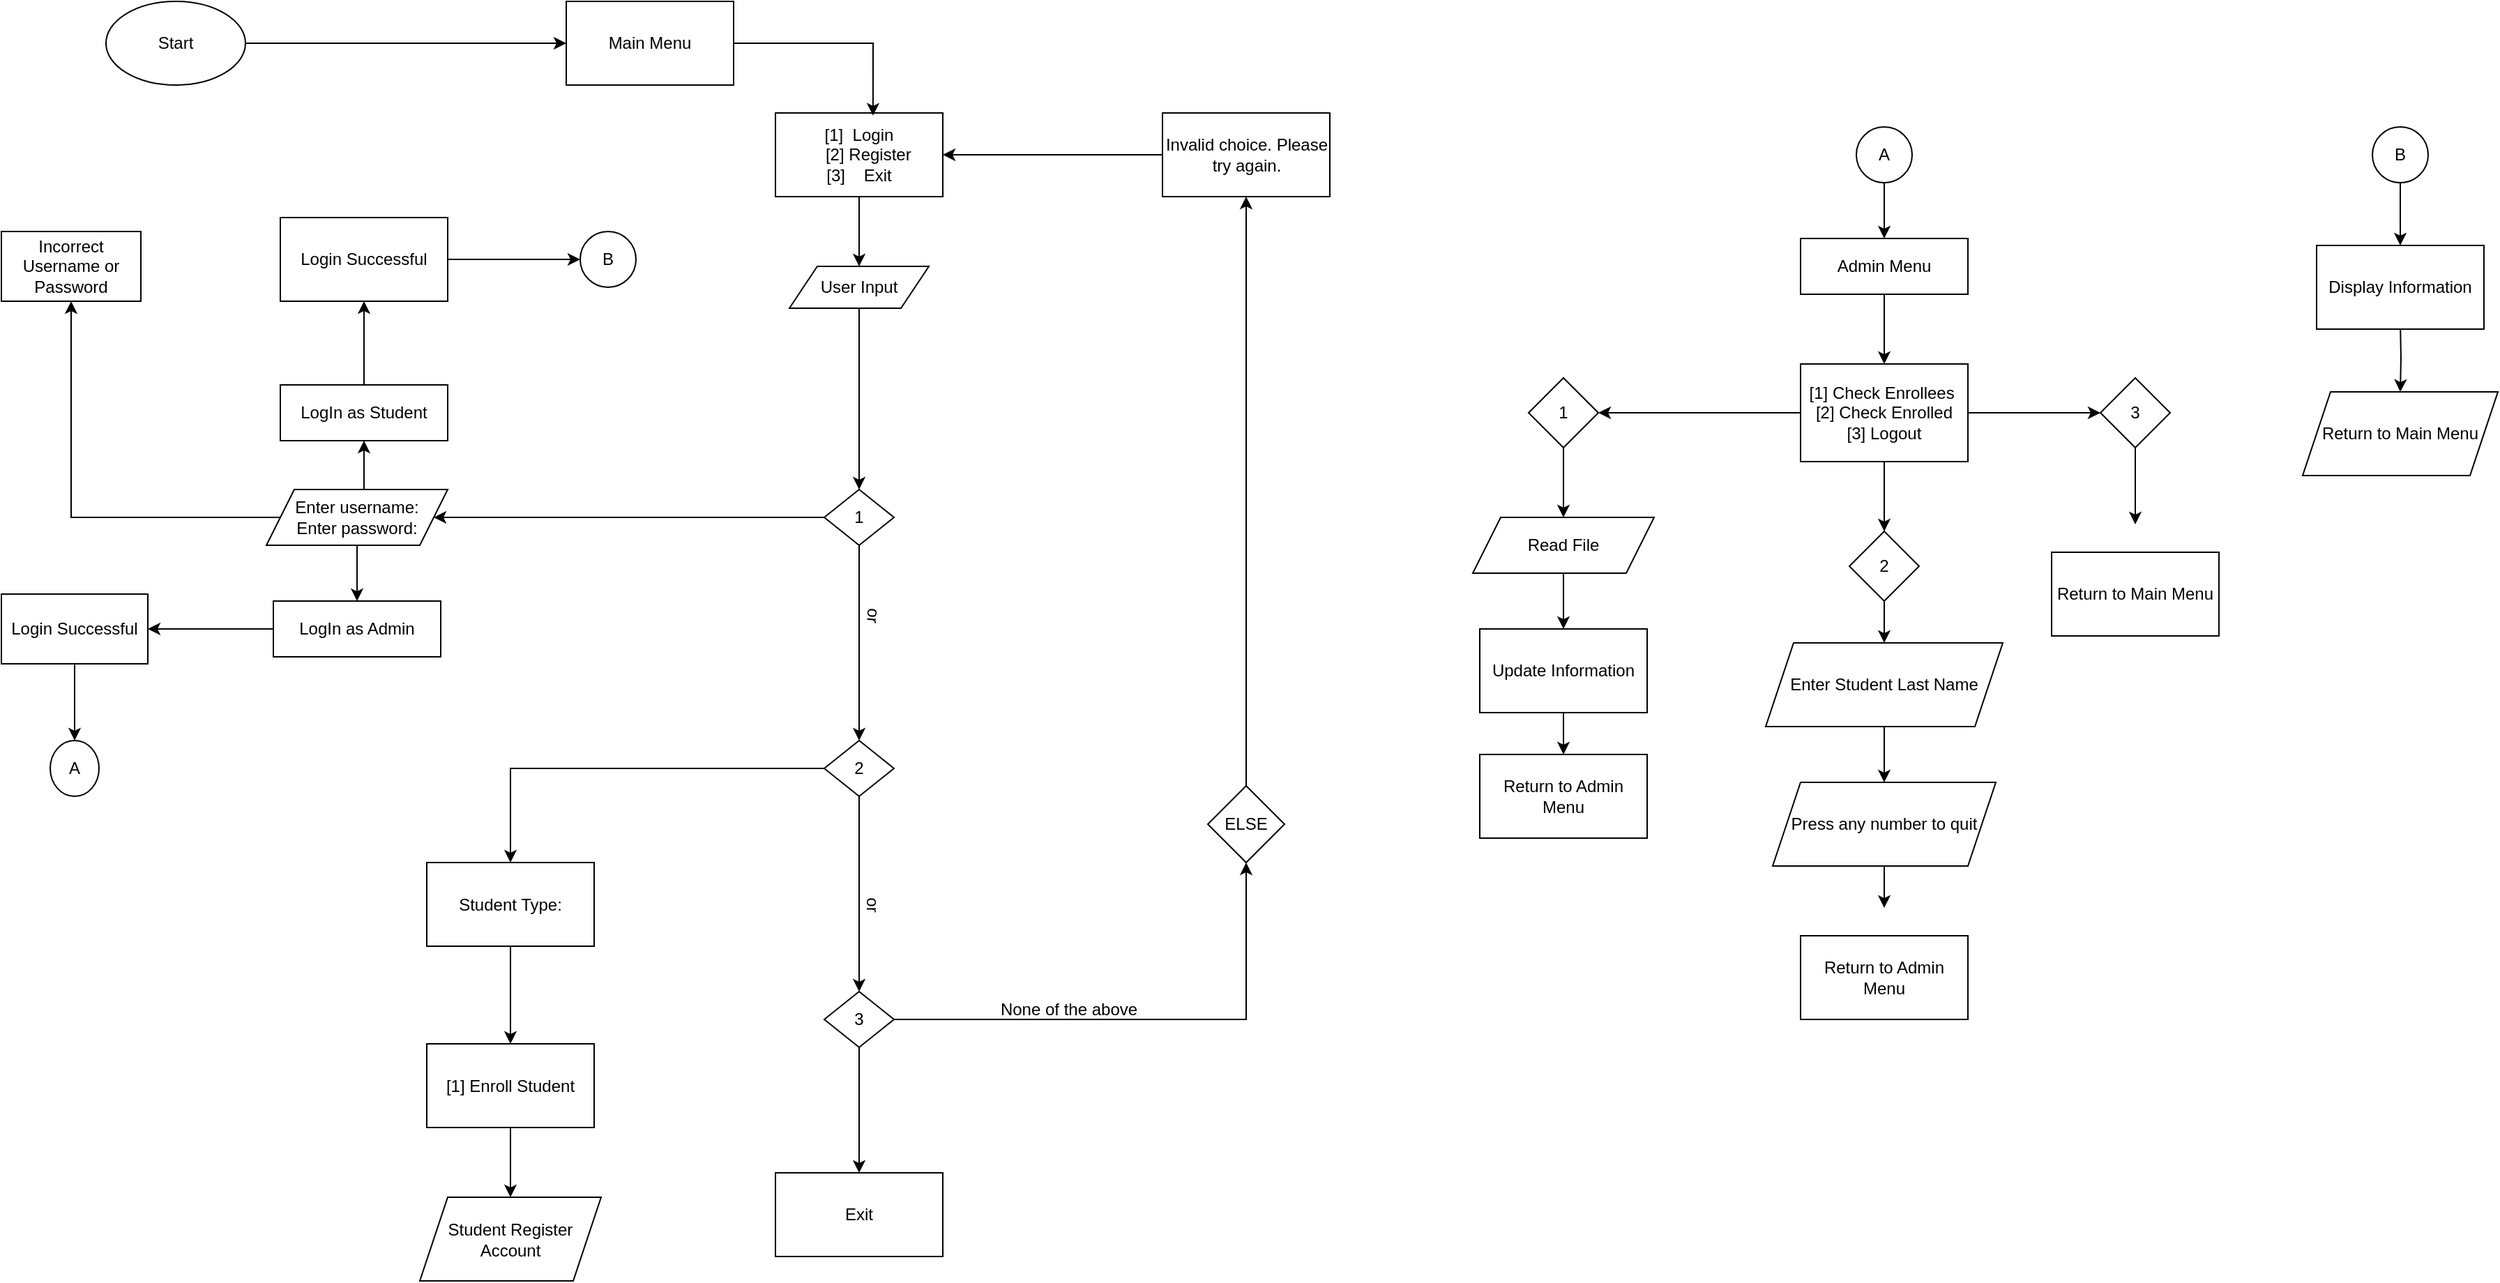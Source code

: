 <mxfile version="21.4.0" type="github">
  <diagram name="Page-1" id="GiQuvnRRpr-fwWjynW2o">
    <mxGraphModel dx="1493" dy="592" grid="1" gridSize="10" guides="1" tooltips="1" connect="1" arrows="1" fold="1" page="1" pageScale="1" pageWidth="850" pageHeight="1100" math="0" shadow="0">
      <root>
        <mxCell id="0" />
        <mxCell id="1" parent="0" />
        <mxCell id="F2htT-uLCX55sQYAuG8i-23" style="edgeStyle=orthogonalEdgeStyle;rounded=0;orthogonalLoop=1;jettySize=auto;html=1;entryX=0;entryY=0.5;entryDx=0;entryDy=0;" edge="1" parent="1" source="F2htT-uLCX55sQYAuG8i-1" target="F2htT-uLCX55sQYAuG8i-59">
          <mxGeometry relative="1" as="geometry">
            <mxPoint x="840" y="320" as="targetPoint" />
          </mxGeometry>
        </mxCell>
        <mxCell id="F2htT-uLCX55sQYAuG8i-1" value="Start" style="ellipse;whiteSpace=wrap;html=1;" vertex="1" parent="1">
          <mxGeometry x="460" y="210" width="100" height="60" as="geometry" />
        </mxCell>
        <mxCell id="F2htT-uLCX55sQYAuG8i-4" value="&lt;div style=&quot;&quot;&gt;&lt;span style=&quot;background-color: initial;&quot;&gt;[1]&amp;nbsp; Login&lt;/span&gt;&lt;/div&gt;&lt;div style=&quot;&quot;&gt;&lt;span style=&quot;background-color: initial;&quot;&gt;&amp;nbsp; &amp;nbsp; [2] Register&lt;/span&gt;&lt;/div&gt;&lt;div style=&quot;&quot;&gt;&lt;span style=&quot;background-color: initial;&quot;&gt;[3]&amp;nbsp; &amp;nbsp; Exit&lt;/span&gt;&lt;/div&gt;" style="rounded=0;whiteSpace=wrap;html=1;align=center;" vertex="1" parent="1">
          <mxGeometry x="940" y="290" width="120" height="60" as="geometry" />
        </mxCell>
        <mxCell id="F2htT-uLCX55sQYAuG8i-13" value="" style="edgeStyle=orthogonalEdgeStyle;rounded=0;orthogonalLoop=1;jettySize=auto;html=1;entryX=0.5;entryY=0;entryDx=0;entryDy=0;exitX=0.5;exitY=1;exitDx=0;exitDy=0;" edge="1" parent="1" source="F2htT-uLCX55sQYAuG8i-14" target="F2htT-uLCX55sQYAuG8i-15">
          <mxGeometry relative="1" as="geometry">
            <mxPoint x="990" y="520" as="sourcePoint" />
            <mxPoint x="790" y="590" as="targetPoint" />
          </mxGeometry>
        </mxCell>
        <mxCell id="F2htT-uLCX55sQYAuG8i-121" style="edgeStyle=orthogonalEdgeStyle;rounded=0;orthogonalLoop=1;jettySize=auto;html=1;exitX=0.5;exitY=1;exitDx=0;exitDy=0;" edge="1" parent="1" source="F2htT-uLCX55sQYAuG8i-5" target="F2htT-uLCX55sQYAuG8i-14">
          <mxGeometry relative="1" as="geometry" />
        </mxCell>
        <mxCell id="F2htT-uLCX55sQYAuG8i-5" value="User Input" style="shape=parallelogram;perimeter=parallelogramPerimeter;whiteSpace=wrap;html=1;fixedSize=1;" vertex="1" parent="1">
          <mxGeometry x="950" y="400" width="100" height="30" as="geometry" />
        </mxCell>
        <mxCell id="F2htT-uLCX55sQYAuG8i-6" value="" style="endArrow=classic;html=1;rounded=0;exitX=0.5;exitY=1;exitDx=0;exitDy=0;entryX=0.5;entryY=0;entryDx=0;entryDy=0;" edge="1" parent="1" source="F2htT-uLCX55sQYAuG8i-4" target="F2htT-uLCX55sQYAuG8i-5">
          <mxGeometry width="50" height="50" relative="1" as="geometry">
            <mxPoint x="900" y="440" as="sourcePoint" />
            <mxPoint x="789.5" y="480" as="targetPoint" />
          </mxGeometry>
        </mxCell>
        <mxCell id="F2htT-uLCX55sQYAuG8i-130" style="edgeStyle=orthogonalEdgeStyle;rounded=0;orthogonalLoop=1;jettySize=auto;html=1;exitX=0.5;exitY=1;exitDx=0;exitDy=0;entryX=0.5;entryY=0;entryDx=0;entryDy=0;" edge="1" parent="1" source="F2htT-uLCX55sQYAuG8i-15" target="F2htT-uLCX55sQYAuG8i-16">
          <mxGeometry relative="1" as="geometry" />
        </mxCell>
        <mxCell id="F2htT-uLCX55sQYAuG8i-131" style="edgeStyle=orthogonalEdgeStyle;rounded=0;orthogonalLoop=1;jettySize=auto;html=1;exitX=0;exitY=0.5;exitDx=0;exitDy=0;" edge="1" parent="1" source="F2htT-uLCX55sQYAuG8i-15" target="F2htT-uLCX55sQYAuG8i-70">
          <mxGeometry relative="1" as="geometry" />
        </mxCell>
        <mxCell id="F2htT-uLCX55sQYAuG8i-15" value="2" style="rhombus;whiteSpace=wrap;html=1;" vertex="1" parent="1">
          <mxGeometry x="975" y="740" width="50" height="40" as="geometry" />
        </mxCell>
        <mxCell id="F2htT-uLCX55sQYAuG8i-77" value="" style="edgeStyle=orthogonalEdgeStyle;rounded=0;orthogonalLoop=1;jettySize=auto;html=1;" edge="1" parent="1" source="F2htT-uLCX55sQYAuG8i-16" target="F2htT-uLCX55sQYAuG8i-76">
          <mxGeometry relative="1" as="geometry" />
        </mxCell>
        <mxCell id="F2htT-uLCX55sQYAuG8i-117" style="edgeStyle=orthogonalEdgeStyle;rounded=0;orthogonalLoop=1;jettySize=auto;html=1;exitX=1;exitY=0.5;exitDx=0;exitDy=0;" edge="1" parent="1" source="F2htT-uLCX55sQYAuG8i-16" target="F2htT-uLCX55sQYAuG8i-95">
          <mxGeometry relative="1" as="geometry" />
        </mxCell>
        <mxCell id="F2htT-uLCX55sQYAuG8i-16" value="3" style="rhombus;whiteSpace=wrap;html=1;" vertex="1" parent="1">
          <mxGeometry x="975" y="920" width="50" height="40" as="geometry" />
        </mxCell>
        <mxCell id="F2htT-uLCX55sQYAuG8i-19" value="Incorrect Username or Password" style="rounded=0;whiteSpace=wrap;html=1;" vertex="1" parent="1">
          <mxGeometry x="385" y="375" width="100" height="50" as="geometry" />
        </mxCell>
        <mxCell id="F2htT-uLCX55sQYAuG8i-29" style="edgeStyle=orthogonalEdgeStyle;rounded=0;orthogonalLoop=1;jettySize=auto;html=1;entryX=1;entryY=0.5;entryDx=0;entryDy=0;" edge="1" parent="1" source="F2htT-uLCX55sQYAuG8i-26" target="F2htT-uLCX55sQYAuG8i-144">
          <mxGeometry relative="1" as="geometry">
            <mxPoint x="500" y="660" as="targetPoint" />
          </mxGeometry>
        </mxCell>
        <mxCell id="F2htT-uLCX55sQYAuG8i-26" value="LogIn as Admin" style="rounded=0;whiteSpace=wrap;html=1;" vertex="1" parent="1">
          <mxGeometry x="580" y="640" width="120" height="40" as="geometry" />
        </mxCell>
        <mxCell id="F2htT-uLCX55sQYAuG8i-104" value="" style="edgeStyle=orthogonalEdgeStyle;rounded=0;orthogonalLoop=1;jettySize=auto;html=1;exitX=0.5;exitY=1;exitDx=0;exitDy=0;" edge="1" parent="1" source="F2htT-uLCX55sQYAuG8i-144" target="F2htT-uLCX55sQYAuG8i-103">
          <mxGeometry relative="1" as="geometry">
            <mxPoint x="435" y="680" as="sourcePoint" />
          </mxGeometry>
        </mxCell>
        <mxCell id="F2htT-uLCX55sQYAuG8i-63" style="edgeStyle=orthogonalEdgeStyle;rounded=0;orthogonalLoop=1;jettySize=auto;html=1;entryX=0.5;entryY=1;entryDx=0;entryDy=0;" edge="1" parent="1" source="F2htT-uLCX55sQYAuG8i-30" target="F2htT-uLCX55sQYAuG8i-143">
          <mxGeometry relative="1" as="geometry">
            <mxPoint x="645" y="420" as="targetPoint" />
          </mxGeometry>
        </mxCell>
        <mxCell id="F2htT-uLCX55sQYAuG8i-30" value="LogIn as Student" style="rounded=0;whiteSpace=wrap;html=1;" vertex="1" parent="1">
          <mxGeometry x="585" y="485" width="120" height="40" as="geometry" />
        </mxCell>
        <mxCell id="F2htT-uLCX55sQYAuG8i-34" style="edgeStyle=orthogonalEdgeStyle;rounded=0;orthogonalLoop=1;jettySize=auto;html=1;exitX=0.5;exitY=1;exitDx=0;exitDy=0;entryX=0.5;entryY=0;entryDx=0;entryDy=0;" edge="1" parent="1" source="F2htT-uLCX55sQYAuG8i-32" target="F2htT-uLCX55sQYAuG8i-42">
          <mxGeometry relative="1" as="geometry">
            <mxPoint x="1900" y="460" as="targetPoint" />
            <mxPoint x="1820" y="400" as="sourcePoint" />
          </mxGeometry>
        </mxCell>
        <mxCell id="F2htT-uLCX55sQYAuG8i-32" value="&lt;div style=&quot;&quot;&gt;&lt;div&gt;Admin Menu&lt;/div&gt;&lt;/div&gt;" style="rounded=0;whiteSpace=wrap;html=1;align=center;" vertex="1" parent="1">
          <mxGeometry x="1675" y="380" width="120" height="40" as="geometry" />
        </mxCell>
        <mxCell id="F2htT-uLCX55sQYAuG8i-36" style="edgeStyle=orthogonalEdgeStyle;rounded=0;orthogonalLoop=1;jettySize=auto;html=1;entryX=0.5;entryY=0;entryDx=0;entryDy=0;" edge="1" parent="1" source="F2htT-uLCX55sQYAuG8i-35" target="F2htT-uLCX55sQYAuG8i-37">
          <mxGeometry relative="1" as="geometry">
            <mxPoint x="1755" y="460" as="targetPoint" />
          </mxGeometry>
        </mxCell>
        <mxCell id="F2htT-uLCX55sQYAuG8i-35" value="1" style="rhombus;whiteSpace=wrap;html=1;" vertex="1" parent="1">
          <mxGeometry x="1480" y="480" width="50" height="50" as="geometry" />
        </mxCell>
        <mxCell id="F2htT-uLCX55sQYAuG8i-38" style="edgeStyle=orthogonalEdgeStyle;rounded=0;orthogonalLoop=1;jettySize=auto;html=1;entryX=0.5;entryY=0;entryDx=0;entryDy=0;" edge="1" parent="1" source="F2htT-uLCX55sQYAuG8i-37" target="F2htT-uLCX55sQYAuG8i-40">
          <mxGeometry relative="1" as="geometry">
            <mxPoint x="1755" y="560" as="targetPoint" />
          </mxGeometry>
        </mxCell>
        <mxCell id="F2htT-uLCX55sQYAuG8i-37" value="Read File" style="shape=parallelogram;perimeter=parallelogramPerimeter;whiteSpace=wrap;html=1;fixedSize=1;" vertex="1" parent="1">
          <mxGeometry x="1440" y="580" width="130" height="40" as="geometry" />
        </mxCell>
        <mxCell id="F2htT-uLCX55sQYAuG8i-46" value="" style="edgeStyle=orthogonalEdgeStyle;rounded=0;orthogonalLoop=1;jettySize=auto;html=1;" edge="1" parent="1" source="F2htT-uLCX55sQYAuG8i-40" target="F2htT-uLCX55sQYAuG8i-45">
          <mxGeometry relative="1" as="geometry" />
        </mxCell>
        <mxCell id="F2htT-uLCX55sQYAuG8i-40" value="Update Information" style="rounded=0;whiteSpace=wrap;html=1;align=center;" vertex="1" parent="1">
          <mxGeometry x="1445" y="660" width="120" height="60" as="geometry" />
        </mxCell>
        <mxCell id="F2htT-uLCX55sQYAuG8i-44" style="edgeStyle=orthogonalEdgeStyle;rounded=0;orthogonalLoop=1;jettySize=auto;html=1;entryX=1;entryY=0.5;entryDx=0;entryDy=0;" edge="1" parent="1" source="F2htT-uLCX55sQYAuG8i-42" target="F2htT-uLCX55sQYAuG8i-35">
          <mxGeometry relative="1" as="geometry" />
        </mxCell>
        <mxCell id="F2htT-uLCX55sQYAuG8i-48" value="" style="edgeStyle=orthogonalEdgeStyle;rounded=0;orthogonalLoop=1;jettySize=auto;html=1;" edge="1" parent="1" source="F2htT-uLCX55sQYAuG8i-42" target="F2htT-uLCX55sQYAuG8i-47">
          <mxGeometry relative="1" as="geometry" />
        </mxCell>
        <mxCell id="F2htT-uLCX55sQYAuG8i-56" value="" style="edgeStyle=orthogonalEdgeStyle;rounded=0;orthogonalLoop=1;jettySize=auto;html=1;" edge="1" parent="1" source="F2htT-uLCX55sQYAuG8i-42" target="F2htT-uLCX55sQYAuG8i-55">
          <mxGeometry relative="1" as="geometry" />
        </mxCell>
        <mxCell id="F2htT-uLCX55sQYAuG8i-42" value="&lt;div style=&quot;&quot;&gt;&lt;div&gt;[1] Check Enrollees&lt;span style=&quot;background-color: initial;&quot;&gt;&amp;nbsp; [2] Check Enrolled&lt;/span&gt;&lt;/div&gt;&lt;div&gt;&lt;span style=&quot;background-color: initial;&quot;&gt;[3] Logout&lt;/span&gt;&lt;/div&gt;&lt;/div&gt;" style="rounded=0;whiteSpace=wrap;html=1;align=center;" vertex="1" parent="1">
          <mxGeometry x="1675" y="470" width="120" height="70" as="geometry" />
        </mxCell>
        <mxCell id="F2htT-uLCX55sQYAuG8i-45" value="Return to Admin Menu" style="whiteSpace=wrap;html=1;rounded=0;" vertex="1" parent="1">
          <mxGeometry x="1445" y="750" width="120" height="60" as="geometry" />
        </mxCell>
        <mxCell id="F2htT-uLCX55sQYAuG8i-50" value="" style="edgeStyle=orthogonalEdgeStyle;rounded=0;orthogonalLoop=1;jettySize=auto;html=1;entryX=0.5;entryY=0;entryDx=0;entryDy=0;" edge="1" parent="1" source="F2htT-uLCX55sQYAuG8i-47" target="F2htT-uLCX55sQYAuG8i-78">
          <mxGeometry relative="1" as="geometry">
            <mxPoint x="1740" y="660" as="targetPoint" />
          </mxGeometry>
        </mxCell>
        <mxCell id="F2htT-uLCX55sQYAuG8i-47" value="2" style="rhombus;whiteSpace=wrap;html=1;rounded=0;" vertex="1" parent="1">
          <mxGeometry x="1710" y="590" width="50" height="50" as="geometry" />
        </mxCell>
        <mxCell id="F2htT-uLCX55sQYAuG8i-52" value="" style="edgeStyle=orthogonalEdgeStyle;rounded=0;orthogonalLoop=1;jettySize=auto;html=1;entryX=0.5;entryY=0;entryDx=0;entryDy=0;exitX=0.5;exitY=1;exitDx=0;exitDy=0;" edge="1" parent="1" source="F2htT-uLCX55sQYAuG8i-78" target="F2htT-uLCX55sQYAuG8i-51">
          <mxGeometry relative="1" as="geometry">
            <mxPoint x="1740" y="720" as="sourcePoint" />
          </mxGeometry>
        </mxCell>
        <mxCell id="F2htT-uLCX55sQYAuG8i-54" value="" style="edgeStyle=orthogonalEdgeStyle;rounded=0;orthogonalLoop=1;jettySize=auto;html=1;" edge="1" parent="1" source="F2htT-uLCX55sQYAuG8i-51">
          <mxGeometry relative="1" as="geometry">
            <mxPoint x="1735" y="860" as="targetPoint" />
          </mxGeometry>
        </mxCell>
        <mxCell id="F2htT-uLCX55sQYAuG8i-51" value="Press any number to quit" style="shape=parallelogram;perimeter=parallelogramPerimeter;whiteSpace=wrap;html=1;fixedSize=1;rounded=0;" vertex="1" parent="1">
          <mxGeometry x="1655" y="770" width="160" height="60" as="geometry" />
        </mxCell>
        <mxCell id="F2htT-uLCX55sQYAuG8i-53" value="Return to Admin Menu" style="whiteSpace=wrap;html=1;rounded=0;" vertex="1" parent="1">
          <mxGeometry x="1675" y="880" width="120" height="60" as="geometry" />
        </mxCell>
        <mxCell id="F2htT-uLCX55sQYAuG8i-58" value="" style="edgeStyle=orthogonalEdgeStyle;rounded=0;orthogonalLoop=1;jettySize=auto;html=1;" edge="1" parent="1" source="F2htT-uLCX55sQYAuG8i-55">
          <mxGeometry relative="1" as="geometry">
            <mxPoint x="1915" y="585" as="targetPoint" />
          </mxGeometry>
        </mxCell>
        <mxCell id="F2htT-uLCX55sQYAuG8i-55" value="3" style="rhombus;whiteSpace=wrap;html=1;rounded=0;" vertex="1" parent="1">
          <mxGeometry x="1890" y="480" width="50" height="50" as="geometry" />
        </mxCell>
        <mxCell id="F2htT-uLCX55sQYAuG8i-57" value="Return to Main Menu" style="whiteSpace=wrap;html=1;rounded=0;" vertex="1" parent="1">
          <mxGeometry x="1855" y="605" width="120" height="60" as="geometry" />
        </mxCell>
        <mxCell id="F2htT-uLCX55sQYAuG8i-61" style="edgeStyle=orthogonalEdgeStyle;rounded=0;orthogonalLoop=1;jettySize=auto;html=1;entryX=0.583;entryY=0.032;entryDx=0;entryDy=0;entryPerimeter=0;" edge="1" parent="1" source="F2htT-uLCX55sQYAuG8i-59" target="F2htT-uLCX55sQYAuG8i-4">
          <mxGeometry relative="1" as="geometry" />
        </mxCell>
        <mxCell id="F2htT-uLCX55sQYAuG8i-59" value="&lt;div style=&quot;&quot;&gt;Main Menu&lt;/div&gt;" style="rounded=0;whiteSpace=wrap;html=1;align=center;" vertex="1" parent="1">
          <mxGeometry x="790" y="210" width="120" height="60" as="geometry" />
        </mxCell>
        <mxCell id="F2htT-uLCX55sQYAuG8i-111" style="edgeStyle=orthogonalEdgeStyle;rounded=0;orthogonalLoop=1;jettySize=auto;html=1;exitX=1;exitY=0.5;exitDx=0;exitDy=0;entryX=0;entryY=0.5;entryDx=0;entryDy=0;" edge="1" parent="1" source="F2htT-uLCX55sQYAuG8i-143" target="F2htT-uLCX55sQYAuG8i-110">
          <mxGeometry relative="1" as="geometry">
            <mxPoint x="700" y="400" as="sourcePoint" />
          </mxGeometry>
        </mxCell>
        <mxCell id="F2htT-uLCX55sQYAuG8i-73" value="" style="edgeStyle=orthogonalEdgeStyle;rounded=0;orthogonalLoop=1;jettySize=auto;html=1;" edge="1" parent="1" source="F2htT-uLCX55sQYAuG8i-70" target="F2htT-uLCX55sQYAuG8i-72">
          <mxGeometry relative="1" as="geometry" />
        </mxCell>
        <mxCell id="F2htT-uLCX55sQYAuG8i-70" value="Student Type:" style="whiteSpace=wrap;html=1;" vertex="1" parent="1">
          <mxGeometry x="690" y="827.5" width="120" height="60" as="geometry" />
        </mxCell>
        <mxCell id="F2htT-uLCX55sQYAuG8i-75" value="" style="edgeStyle=orthogonalEdgeStyle;rounded=0;orthogonalLoop=1;jettySize=auto;html=1;" edge="1" parent="1" source="F2htT-uLCX55sQYAuG8i-72" target="F2htT-uLCX55sQYAuG8i-74">
          <mxGeometry relative="1" as="geometry" />
        </mxCell>
        <mxCell id="F2htT-uLCX55sQYAuG8i-72" value="[1] Enroll Student" style="whiteSpace=wrap;html=1;" vertex="1" parent="1">
          <mxGeometry x="690" y="957.5" width="120" height="60" as="geometry" />
        </mxCell>
        <mxCell id="F2htT-uLCX55sQYAuG8i-74" value="Student Register Account" style="shape=parallelogram;perimeter=parallelogramPerimeter;whiteSpace=wrap;html=1;fixedSize=1;" vertex="1" parent="1">
          <mxGeometry x="685" y="1067.5" width="130" height="60" as="geometry" />
        </mxCell>
        <mxCell id="F2htT-uLCX55sQYAuG8i-76" value="Exit" style="whiteSpace=wrap;html=1;" vertex="1" parent="1">
          <mxGeometry x="940" y="1050" width="120" height="60" as="geometry" />
        </mxCell>
        <mxCell id="F2htT-uLCX55sQYAuG8i-78" value="Enter Student Last Name" style="shape=parallelogram;perimeter=parallelogramPerimeter;whiteSpace=wrap;html=1;fixedSize=1;rounded=0;" vertex="1" parent="1">
          <mxGeometry x="1650" y="670" width="170" height="60" as="geometry" />
        </mxCell>
        <mxCell id="F2htT-uLCX55sQYAuG8i-99" style="edgeStyle=orthogonalEdgeStyle;rounded=0;orthogonalLoop=1;jettySize=auto;html=1;exitX=0.5;exitY=0;exitDx=0;exitDy=0;entryX=0.5;entryY=1;entryDx=0;entryDy=0;" edge="1" parent="1" source="F2htT-uLCX55sQYAuG8i-95" target="F2htT-uLCX55sQYAuG8i-98">
          <mxGeometry relative="1" as="geometry" />
        </mxCell>
        <mxCell id="F2htT-uLCX55sQYAuG8i-95" value="ELSE" style="rhombus;whiteSpace=wrap;html=1;" vertex="1" parent="1">
          <mxGeometry x="1250" y="772.5" width="55" height="55" as="geometry" />
        </mxCell>
        <mxCell id="F2htT-uLCX55sQYAuG8i-100" style="edgeStyle=orthogonalEdgeStyle;rounded=0;orthogonalLoop=1;jettySize=auto;html=1;exitX=0;exitY=0.5;exitDx=0;exitDy=0;" edge="1" parent="1" source="F2htT-uLCX55sQYAuG8i-98" target="F2htT-uLCX55sQYAuG8i-4">
          <mxGeometry relative="1" as="geometry" />
        </mxCell>
        <mxCell id="F2htT-uLCX55sQYAuG8i-98" value="Invalid choice. Please try again." style="rounded=0;whiteSpace=wrap;html=1;" vertex="1" parent="1">
          <mxGeometry x="1217.5" y="290" width="120" height="60" as="geometry" />
        </mxCell>
        <mxCell id="F2htT-uLCX55sQYAuG8i-102" style="edgeStyle=orthogonalEdgeStyle;rounded=0;orthogonalLoop=1;jettySize=auto;html=1;exitX=0.5;exitY=1;exitDx=0;exitDy=0;entryX=0.5;entryY=0;entryDx=0;entryDy=0;" edge="1" parent="1" source="F2htT-uLCX55sQYAuG8i-101" target="F2htT-uLCX55sQYAuG8i-32">
          <mxGeometry relative="1" as="geometry" />
        </mxCell>
        <mxCell id="F2htT-uLCX55sQYAuG8i-101" value="A" style="ellipse;whiteSpace=wrap;html=1;aspect=fixed;" vertex="1" parent="1">
          <mxGeometry x="1715" y="300" width="40" height="40" as="geometry" />
        </mxCell>
        <mxCell id="F2htT-uLCX55sQYAuG8i-103" value="A" style="ellipse;whiteSpace=wrap;html=1;" vertex="1" parent="1">
          <mxGeometry x="420" y="740" width="35" height="40" as="geometry" />
        </mxCell>
        <mxCell id="F2htT-uLCX55sQYAuG8i-109" value="" style="edgeStyle=orthogonalEdgeStyle;rounded=0;orthogonalLoop=1;jettySize=auto;html=1;entryX=0.5;entryY=0;entryDx=0;entryDy=0;" edge="1" parent="1" source="F2htT-uLCX55sQYAuG8i-107" target="F2htT-uLCX55sQYAuG8i-108">
          <mxGeometry relative="1" as="geometry">
            <mxPoint x="2105" y="377.5" as="targetPoint" />
          </mxGeometry>
        </mxCell>
        <mxCell id="F2htT-uLCX55sQYAuG8i-107" value="B" style="ellipse;whiteSpace=wrap;html=1;aspect=fixed;" vertex="1" parent="1">
          <mxGeometry x="2085" y="300" width="40" height="40" as="geometry" />
        </mxCell>
        <mxCell id="F2htT-uLCX55sQYAuG8i-113" value="" style="edgeStyle=orthogonalEdgeStyle;rounded=0;orthogonalLoop=1;jettySize=auto;html=1;entryX=0.5;entryY=0;entryDx=0;entryDy=0;" edge="1" parent="1" target="F2htT-uLCX55sQYAuG8i-112">
          <mxGeometry relative="1" as="geometry">
            <mxPoint x="2105" y="440" as="sourcePoint" />
            <mxPoint x="2105" y="477.5" as="targetPoint" />
          </mxGeometry>
        </mxCell>
        <mxCell id="F2htT-uLCX55sQYAuG8i-110" value="B" style="ellipse;whiteSpace=wrap;html=1;aspect=fixed;" vertex="1" parent="1">
          <mxGeometry x="800" y="375" width="40" height="40" as="geometry" />
        </mxCell>
        <mxCell id="F2htT-uLCX55sQYAuG8i-112" value="Return to Main Menu" style="shape=parallelogram;perimeter=parallelogramPerimeter;whiteSpace=wrap;html=1;fixedSize=1;" vertex="1" parent="1">
          <mxGeometry x="2035" y="490" width="140" height="60" as="geometry" />
        </mxCell>
        <mxCell id="F2htT-uLCX55sQYAuG8i-115" style="edgeStyle=orthogonalEdgeStyle;rounded=0;orthogonalLoop=1;jettySize=auto;html=1;exitX=0.5;exitY=1;exitDx=0;exitDy=0;" edge="1" parent="1" source="F2htT-uLCX55sQYAuG8i-110" target="F2htT-uLCX55sQYAuG8i-110">
          <mxGeometry relative="1" as="geometry" />
        </mxCell>
        <mxCell id="F2htT-uLCX55sQYAuG8i-138" style="edgeStyle=orthogonalEdgeStyle;rounded=0;orthogonalLoop=1;jettySize=auto;html=1;exitX=0;exitY=0.5;exitDx=0;exitDy=0;entryX=1;entryY=0.5;entryDx=0;entryDy=0;" edge="1" parent="1" source="F2htT-uLCX55sQYAuG8i-14" target="F2htT-uLCX55sQYAuG8i-134">
          <mxGeometry relative="1" as="geometry" />
        </mxCell>
        <mxCell id="F2htT-uLCX55sQYAuG8i-14" value="1" style="rhombus;whiteSpace=wrap;html=1;" vertex="1" parent="1">
          <mxGeometry x="975" y="560" width="50" height="40" as="geometry" />
        </mxCell>
        <mxCell id="F2htT-uLCX55sQYAuG8i-119" value="or" style="text;html=1;align=center;verticalAlign=middle;resizable=0;points=[];autosize=1;strokeColor=none;fillColor=none;rotation=95;" vertex="1" parent="1">
          <mxGeometry x="995" y="635" width="30" height="30" as="geometry" />
        </mxCell>
        <mxCell id="F2htT-uLCX55sQYAuG8i-122" value="or" style="text;html=1;align=center;verticalAlign=middle;resizable=0;points=[];autosize=1;strokeColor=none;fillColor=none;rotation=90;" vertex="1" parent="1">
          <mxGeometry x="995" y="842.5" width="30" height="30" as="geometry" />
        </mxCell>
        <mxCell id="F2htT-uLCX55sQYAuG8i-123" value="None of the above" style="text;html=1;align=center;verticalAlign=middle;resizable=0;points=[];autosize=1;strokeColor=none;fillColor=none;rotation=0;" vertex="1" parent="1">
          <mxGeometry x="1090" y="917.5" width="120" height="30" as="geometry" />
        </mxCell>
        <mxCell id="F2htT-uLCX55sQYAuG8i-132" value="" style="edgeStyle=orthogonalEdgeStyle;rounded=0;orthogonalLoop=1;jettySize=auto;html=1;" edge="1" parent="1" target="F2htT-uLCX55sQYAuG8i-108">
          <mxGeometry relative="1" as="geometry">
            <mxPoint x="2105" y="437.5" as="sourcePoint" />
            <mxPoint x="2105" y="477.5" as="targetPoint" />
          </mxGeometry>
        </mxCell>
        <mxCell id="F2htT-uLCX55sQYAuG8i-108" value="Display Information" style="whiteSpace=wrap;html=1;" vertex="1" parent="1">
          <mxGeometry x="2045" y="385" width="120" height="60" as="geometry" />
        </mxCell>
        <mxCell id="F2htT-uLCX55sQYAuG8i-139" style="edgeStyle=orthogonalEdgeStyle;rounded=0;orthogonalLoop=1;jettySize=auto;html=1;exitX=0;exitY=0.5;exitDx=0;exitDy=0;entryX=0.5;entryY=1;entryDx=0;entryDy=0;" edge="1" parent="1" source="F2htT-uLCX55sQYAuG8i-134" target="F2htT-uLCX55sQYAuG8i-19">
          <mxGeometry relative="1" as="geometry" />
        </mxCell>
        <mxCell id="F2htT-uLCX55sQYAuG8i-141" style="edgeStyle=orthogonalEdgeStyle;rounded=0;orthogonalLoop=1;jettySize=auto;html=1;exitX=0.5;exitY=1;exitDx=0;exitDy=0;entryX=0.5;entryY=0;entryDx=0;entryDy=0;" edge="1" parent="1" source="F2htT-uLCX55sQYAuG8i-134" target="F2htT-uLCX55sQYAuG8i-26">
          <mxGeometry relative="1" as="geometry" />
        </mxCell>
        <mxCell id="F2htT-uLCX55sQYAuG8i-142" style="edgeStyle=orthogonalEdgeStyle;rounded=0;orthogonalLoop=1;jettySize=auto;html=1;exitX=0.5;exitY=0;exitDx=0;exitDy=0;entryX=0.5;entryY=1;entryDx=0;entryDy=0;" edge="1" parent="1" source="F2htT-uLCX55sQYAuG8i-134" target="F2htT-uLCX55sQYAuG8i-30">
          <mxGeometry relative="1" as="geometry" />
        </mxCell>
        <mxCell id="F2htT-uLCX55sQYAuG8i-134" value="Enter username:&lt;br&gt;Enter password:" style="shape=parallelogram;perimeter=parallelogramPerimeter;whiteSpace=wrap;html=1;fixedSize=1;" vertex="1" parent="1">
          <mxGeometry x="575" y="560" width="130" height="40" as="geometry" />
        </mxCell>
        <mxCell id="F2htT-uLCX55sQYAuG8i-143" value="Login Successful" style="rounded=0;whiteSpace=wrap;html=1;" vertex="1" parent="1">
          <mxGeometry x="585" y="365" width="120" height="60" as="geometry" />
        </mxCell>
        <mxCell id="F2htT-uLCX55sQYAuG8i-144" value="Login Successful" style="rounded=0;whiteSpace=wrap;html=1;" vertex="1" parent="1">
          <mxGeometry x="385" y="635" width="105" height="50" as="geometry" />
        </mxCell>
      </root>
    </mxGraphModel>
  </diagram>
</mxfile>

